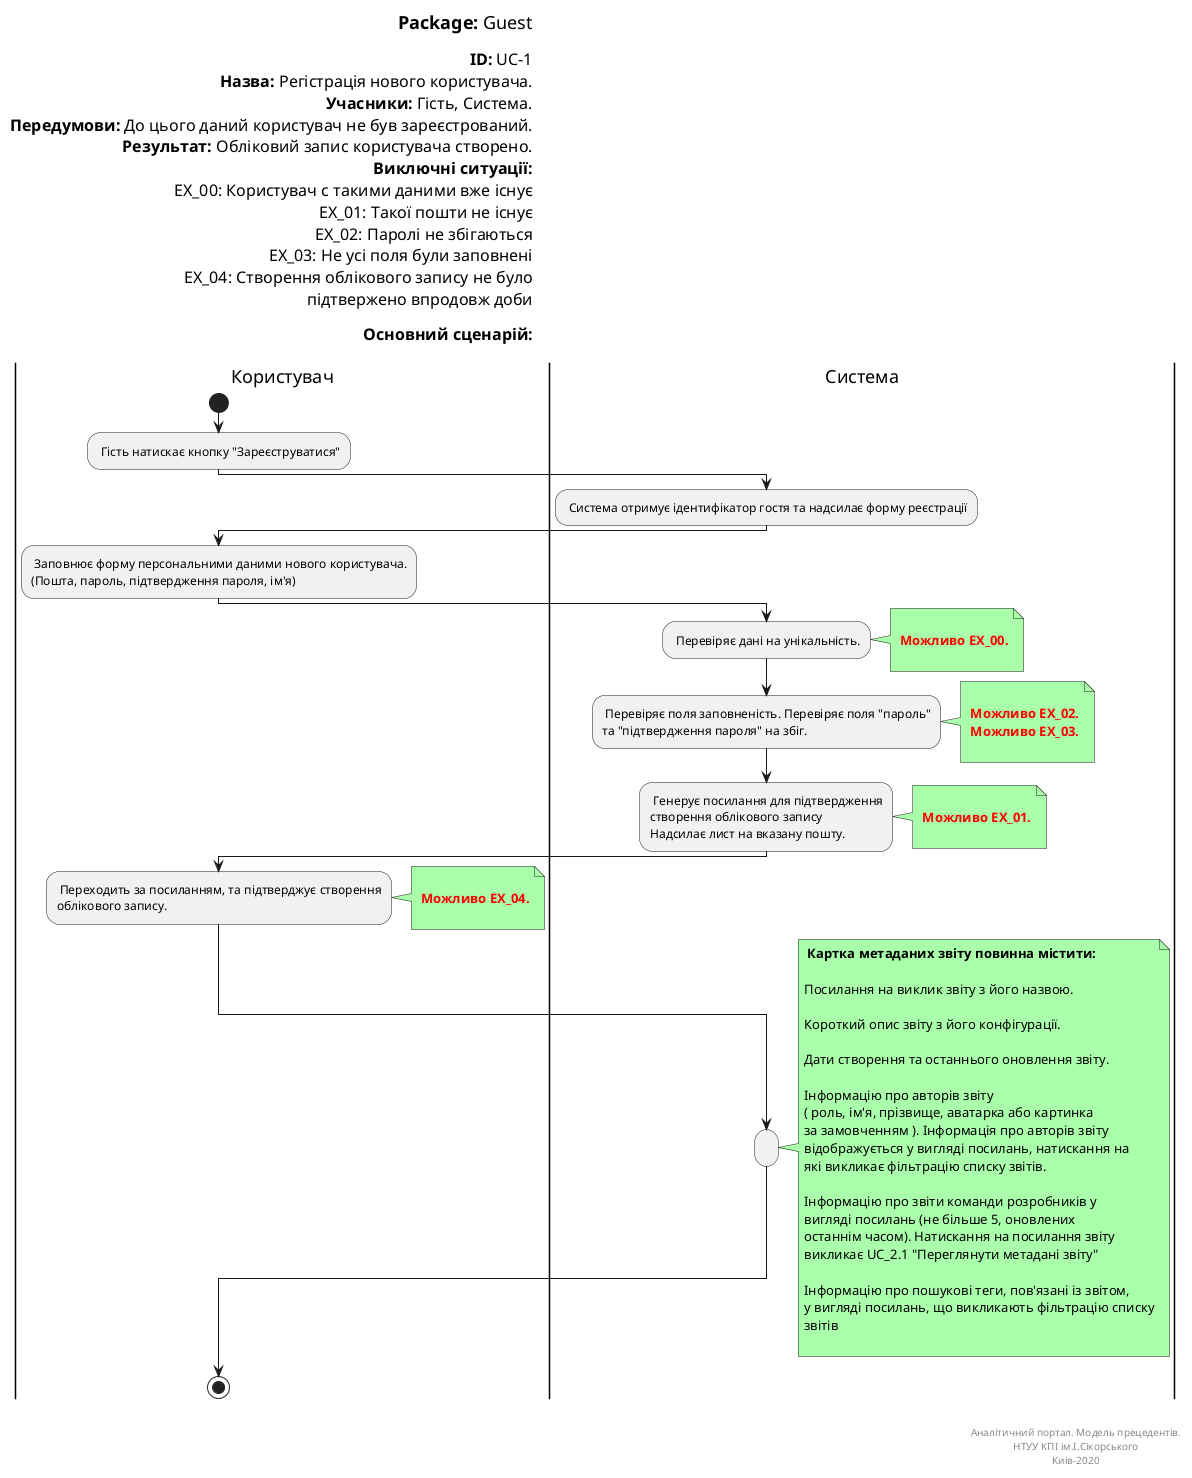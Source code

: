 @startuml

left header
<font color=000 size=18><b>Package:</b> Guest

<font color=000 size=16><b>ID:</b> UC-1
<font color=000 size=16><b>Назва:</b> Регістрація нового користувача.
<font color=000 size=16><b>Учасники:</b> Гість, Система.
<font color=000 size=16><b>Передумови:</b> До цього даний користувач не був зареєстрований.
<font color=000 size=16><b>Результат:</b> Обліковий запис користувача створено.
<font color=000 size=16><b>Виключні ситуації:</b>
<font color=000 size=16> EX_00: Користувач с такими даними вже існує
<font color=000 size=16> EX_01: Такої пошти не існує
<font color=000 size=16> EX_02: Паролі не збігаються
<font color=000 size=16> EX_03: Не усі поля були заповнені
<font color=000 size=16> EX_04: Створення облікового запису не було 
<font color=000 size=16>               підтвержено впродовж доби 

<font color=000 size=16><b>Основний сценарій:</b>

end header

|Користувач|
start
: Гість натискає кнопку "Зареєструватися";
|Система|
: Система отримує ідентифікатор гостя та надсилає форму реєстрації;

|Користувач|

: Заповнює форму персональними даними нового користувача.
(Пошта, пароль, підтвердження пароля, ім'я) ;

|Система|

: Перевіряє дані на унікальність.;
note right #aaffaa

<font color=red><b> Можливо EX_00.

end note

: Перевіряє поля заповненість. Перевіряє поля "пароль" 
та "підтвердження пароля" на збіг. ;

note right #aaffaa

<font color=red><b> Можливо EX_02.
<font color=red><b> Можливо EX_03.

end note

: Генерує посилання для підтвердження 
створення облікового запису
Надсилає лист на вказану пошту.;
note right #aaffaa

<font color=red><b> Можливо EX_01.

end note

|Користувач|

: Переходить за посиланням, та підтверджує створення
облікового запису. ;

note right #aaffaa

<font color=red><b> Можливо EX_04.

end note


|Система|

: ;
note right #aaffaa
<b> Картка метаданих звіту повинна містити:</b>

Посилання на виклик звіту з його назвою.

Короткий опис звіту з його конфігурації.

Дати створення та останнього оновлення звіту.

Інформацію про авторів звіту
( роль, ім'я, прізвище, аватарка або картинка
за замовченням ). Інформація про авторів звіту
відображується у вигляді посилань, натискання на
які викликає фільтрацію списку звітів.

Інформацію про звіти команди розробників у
вигляді посилань (не більше 5, оновлених
останнім часом). Натискання на посилання звіту
викликає UC_2.1 "Переглянути метадані звіту"  

Інформацію про пошукові теги, пов'язані із звітом,
у вигляді посилань, що викликають фільтрацію списку
звітів

end note
|Користувач|
stop;

right footer


Аналітичний портал. Модель прецедентів.
НТУУ КПІ ім.І.Сікорського
Киів-2020
end footer

@enduml